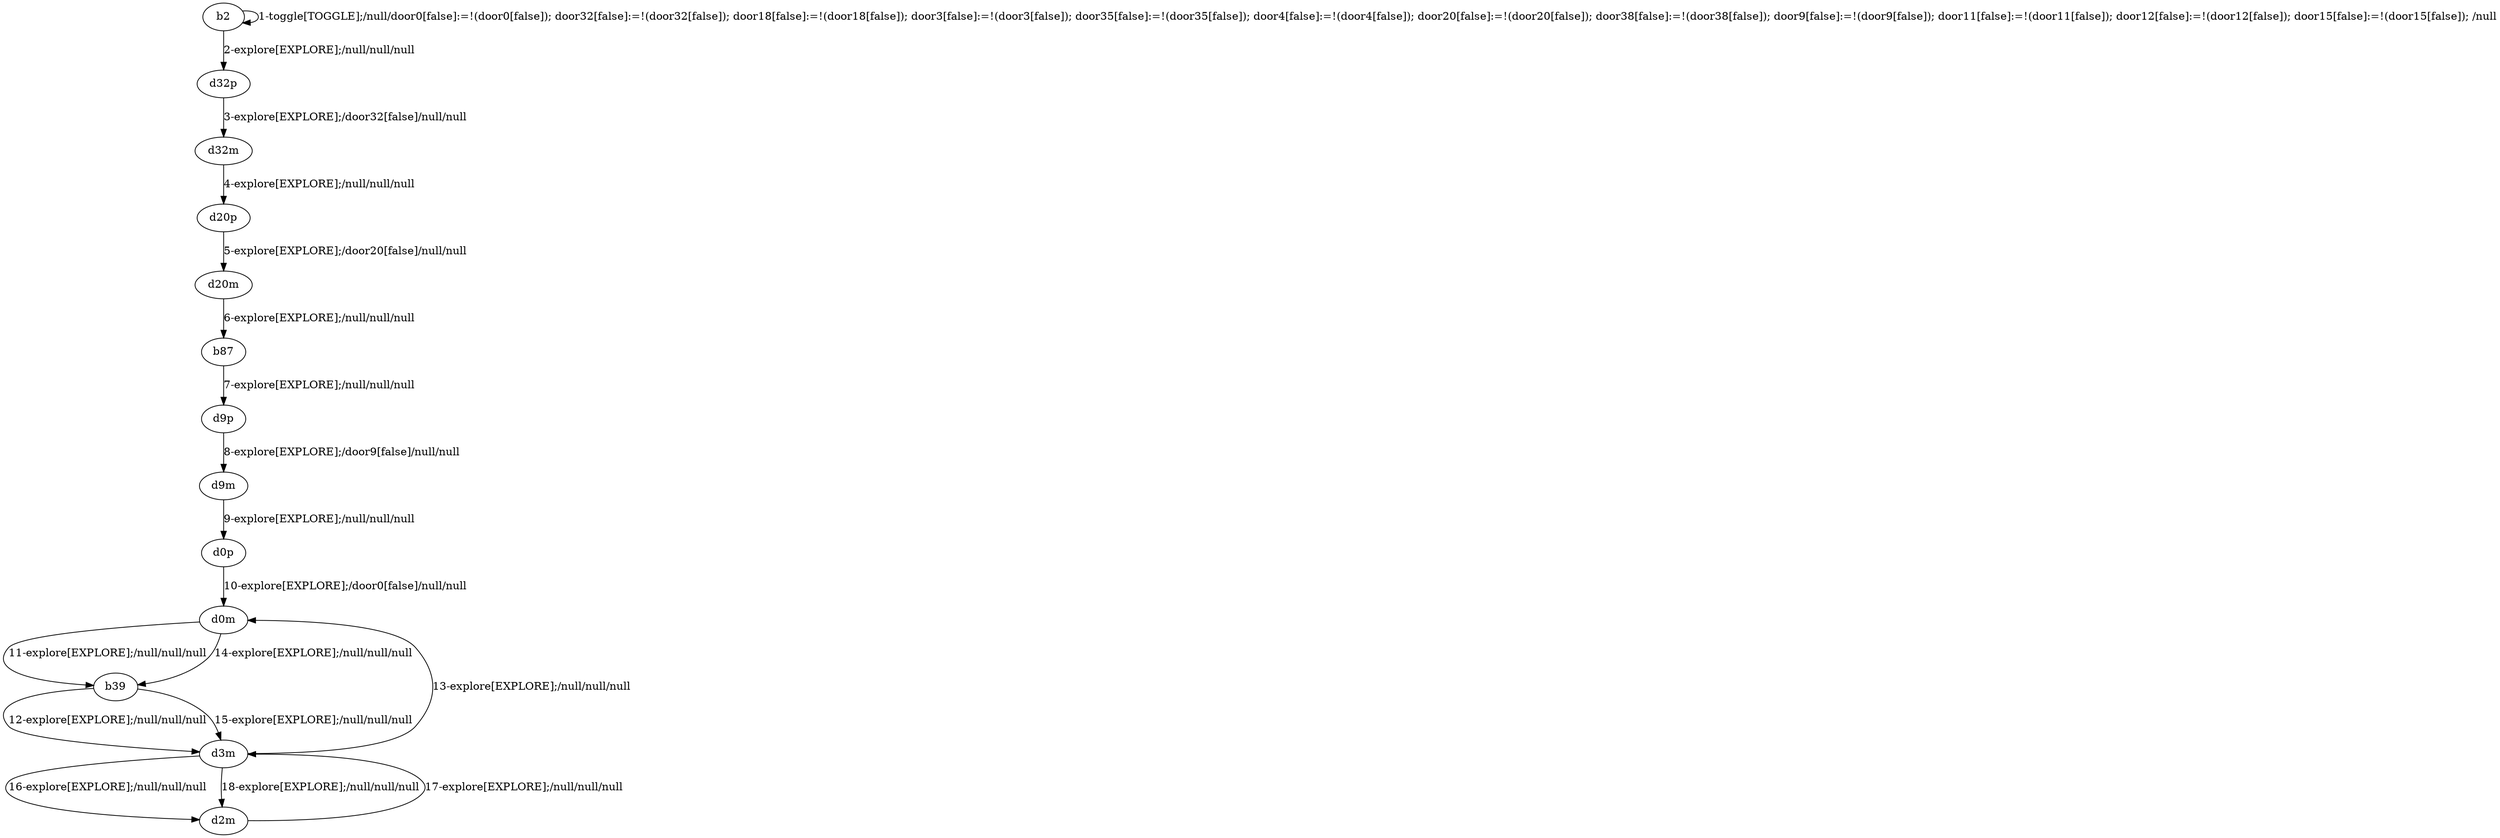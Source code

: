 # Total number of goals covered by this test: 1
# d3m --> d0m

digraph g {
"b2" -> "b2" [label = "1-toggle[TOGGLE];/null/door0[false]:=!(door0[false]); door32[false]:=!(door32[false]); door18[false]:=!(door18[false]); door3[false]:=!(door3[false]); door35[false]:=!(door35[false]); door4[false]:=!(door4[false]); door20[false]:=!(door20[false]); door38[false]:=!(door38[false]); door9[false]:=!(door9[false]); door11[false]:=!(door11[false]); door12[false]:=!(door12[false]); door15[false]:=!(door15[false]); /null"];
"b2" -> "d32p" [label = "2-explore[EXPLORE];/null/null/null"];
"d32p" -> "d32m" [label = "3-explore[EXPLORE];/door32[false]/null/null"];
"d32m" -> "d20p" [label = "4-explore[EXPLORE];/null/null/null"];
"d20p" -> "d20m" [label = "5-explore[EXPLORE];/door20[false]/null/null"];
"d20m" -> "b87" [label = "6-explore[EXPLORE];/null/null/null"];
"b87" -> "d9p" [label = "7-explore[EXPLORE];/null/null/null"];
"d9p" -> "d9m" [label = "8-explore[EXPLORE];/door9[false]/null/null"];
"d9m" -> "d0p" [label = "9-explore[EXPLORE];/null/null/null"];
"d0p" -> "d0m" [label = "10-explore[EXPLORE];/door0[false]/null/null"];
"d0m" -> "b39" [label = "11-explore[EXPLORE];/null/null/null"];
"b39" -> "d3m" [label = "12-explore[EXPLORE];/null/null/null"];
"d3m" -> "d0m" [label = "13-explore[EXPLORE];/null/null/null"];
"d0m" -> "b39" [label = "14-explore[EXPLORE];/null/null/null"];
"b39" -> "d3m" [label = "15-explore[EXPLORE];/null/null/null"];
"d3m" -> "d2m" [label = "16-explore[EXPLORE];/null/null/null"];
"d2m" -> "d3m" [label = "17-explore[EXPLORE];/null/null/null"];
"d3m" -> "d2m" [label = "18-explore[EXPLORE];/null/null/null"];
}